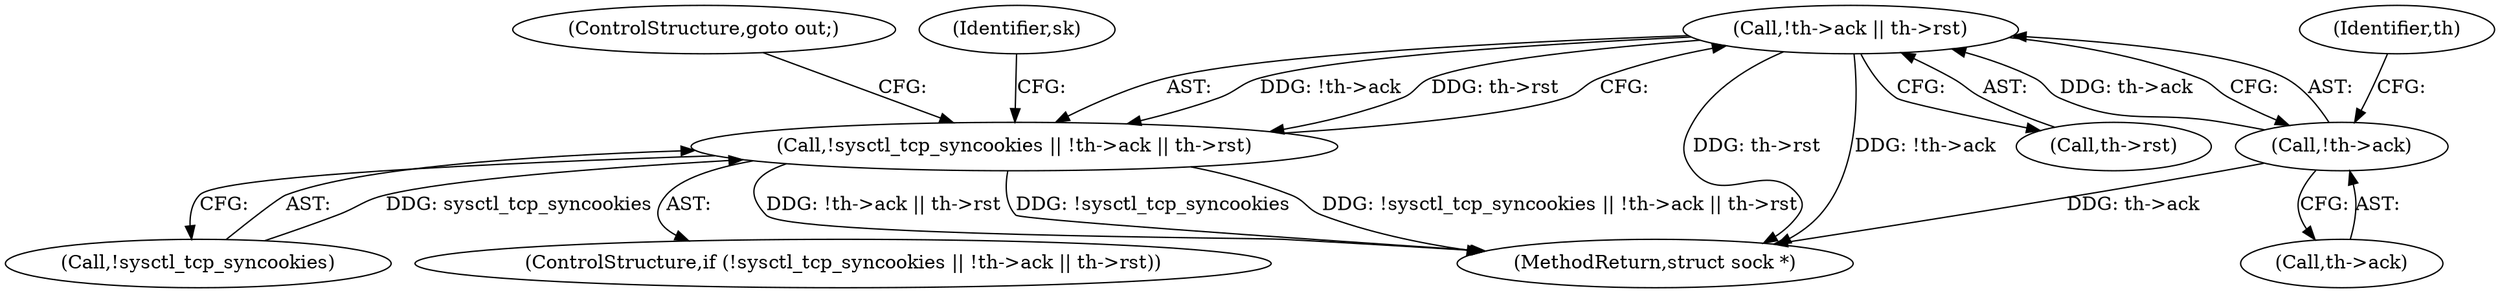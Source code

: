 digraph "0_linux_f6d8bd051c391c1c0458a30b2a7abcd939329259_28@pointer" {
"1000146" [label="(Call,!th->ack || th->rst)"];
"1000147" [label="(Call,!th->ack)"];
"1000143" [label="(Call,!sysctl_tcp_syncookies || !th->ack || th->rst)"];
"1000483" [label="(MethodReturn,struct sock *)"];
"1000146" [label="(Call,!th->ack || th->rst)"];
"1000154" [label="(ControlStructure,goto out;)"];
"1000148" [label="(Call,th->ack)"];
"1000158" [label="(Identifier,sk)"];
"1000151" [label="(Call,th->rst)"];
"1000144" [label="(Call,!sysctl_tcp_syncookies)"];
"1000152" [label="(Identifier,th)"];
"1000147" [label="(Call,!th->ack)"];
"1000143" [label="(Call,!sysctl_tcp_syncookies || !th->ack || th->rst)"];
"1000142" [label="(ControlStructure,if (!sysctl_tcp_syncookies || !th->ack || th->rst))"];
"1000146" -> "1000143"  [label="AST: "];
"1000146" -> "1000147"  [label="CFG: "];
"1000146" -> "1000151"  [label="CFG: "];
"1000147" -> "1000146"  [label="AST: "];
"1000151" -> "1000146"  [label="AST: "];
"1000143" -> "1000146"  [label="CFG: "];
"1000146" -> "1000483"  [label="DDG: th->rst"];
"1000146" -> "1000483"  [label="DDG: !th->ack"];
"1000146" -> "1000143"  [label="DDG: !th->ack"];
"1000146" -> "1000143"  [label="DDG: th->rst"];
"1000147" -> "1000146"  [label="DDG: th->ack"];
"1000147" -> "1000148"  [label="CFG: "];
"1000148" -> "1000147"  [label="AST: "];
"1000152" -> "1000147"  [label="CFG: "];
"1000147" -> "1000483"  [label="DDG: th->ack"];
"1000143" -> "1000142"  [label="AST: "];
"1000143" -> "1000144"  [label="CFG: "];
"1000144" -> "1000143"  [label="AST: "];
"1000154" -> "1000143"  [label="CFG: "];
"1000158" -> "1000143"  [label="CFG: "];
"1000143" -> "1000483"  [label="DDG: !sysctl_tcp_syncookies"];
"1000143" -> "1000483"  [label="DDG: !sysctl_tcp_syncookies || !th->ack || th->rst"];
"1000143" -> "1000483"  [label="DDG: !th->ack || th->rst"];
"1000144" -> "1000143"  [label="DDG: sysctl_tcp_syncookies"];
}
